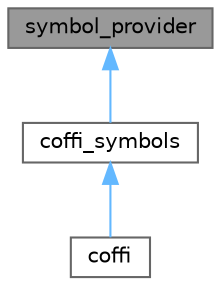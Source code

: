 digraph "symbol_provider"
{
 // LATEX_PDF_SIZE
  bgcolor="transparent";
  edge [fontname=Helvetica,fontsize=10,labelfontname=Helvetica,labelfontsize=10];
  node [fontname=Helvetica,fontsize=10,shape=box,height=0.2,width=0.4];
  Node1 [id="Node000001",label="symbol_provider",height=0.2,width=0.4,color="gray40", fillcolor="grey60", style="filled", fontcolor="black",tooltip="Interface for accessing to the symbol table."];
  Node1 -> Node2 [id="edge1_Node000001_Node000002",dir="back",color="steelblue1",style="solid",tooltip=" "];
  Node2 [id="Node000002",label="coffi_symbols",height=0.2,width=0.4,color="gray40", fillcolor="white", style="filled",URL="$class_c_o_f_f_i_1_1coffi__symbols.html",tooltip="Class for accessing the symbol table."];
  Node2 -> Node3 [id="edge2_Node000002_Node000003",dir="back",color="steelblue1",style="solid",tooltip=" "];
  Node3 [id="Node000003",label="coffi",height=0.2,width=0.4,color="gray40", fillcolor="white", style="filled",URL="$class_c_o_f_f_i_1_1coffi.html",tooltip="The COFFI library's main class."];
}

